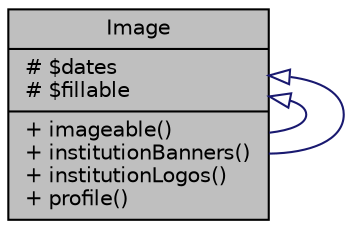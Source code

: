 digraph "Image"
{
 // LATEX_PDF_SIZE
  bgcolor="transparent";
  edge [fontname="Helvetica",fontsize="10",labelfontname="Helvetica",labelfontsize="10"];
  node [fontname="Helvetica",fontsize="10",shape=record];
  Node1 [label="{Image\n|# $dates\l# $fillable\l|+ imageable()\l+ institutionBanners()\l+ institutionLogos()\l+ profile()\l}",height=0.2,width=0.4,color="black", fillcolor="grey75", style="filled", fontcolor="black",tooltip="Datos de Imágenes."];
  Node1 -> Node1 [dir="back",color="midnightblue",fontsize="10",style="solid",arrowtail="onormal",fontname="Helvetica"];
  Node1 -> Node1 [dir="back",color="midnightblue",fontsize="10",style="solid",arrowtail="onormal",fontname="Helvetica"];
}
